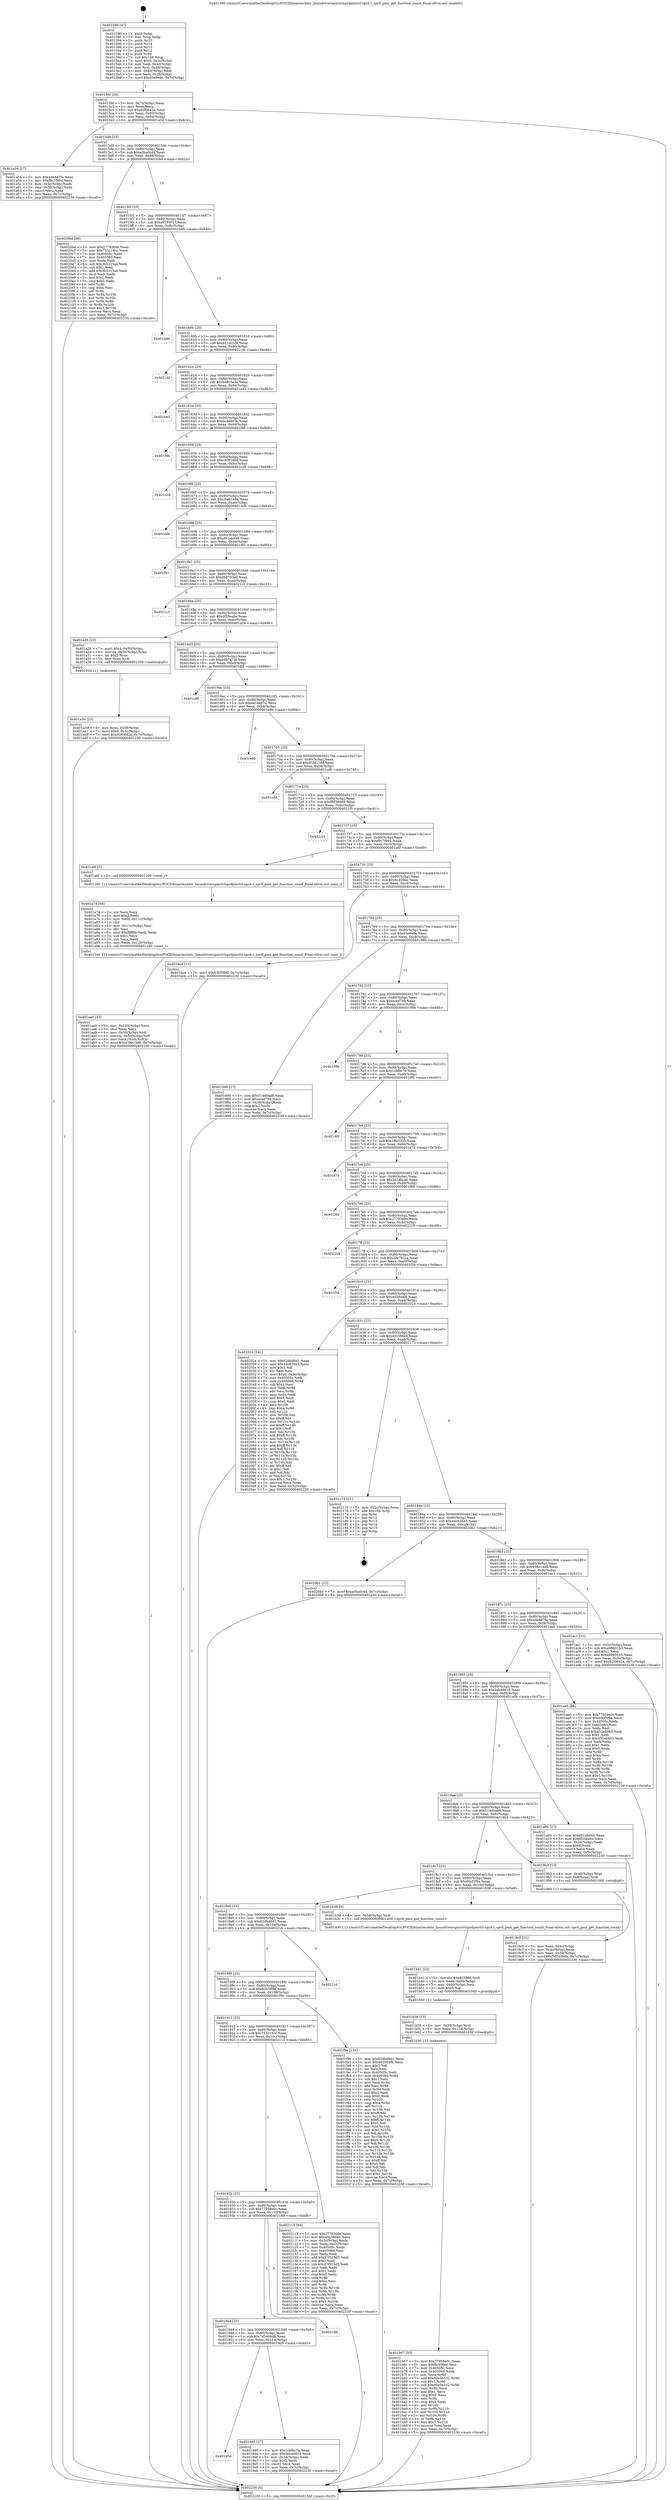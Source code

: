 digraph "0x401590" {
  label = "0x401590 (/mnt/c/Users/mathe/Desktop/tcc/POCII/binaries/extr_linuxdriverspinctrlsprdpinctrl-sprd.c_sprd_pmx_get_function_count_Final-ollvm.out::main(0))"
  labelloc = "t"
  node[shape=record]

  Entry [label="",width=0.3,height=0.3,shape=circle,fillcolor=black,style=filled]
  "0x4015bf" [label="{
     0x4015bf [26]\l
     | [instrs]\l
     &nbsp;&nbsp;0x4015bf \<+3\>: mov -0x7c(%rbp),%eax\l
     &nbsp;&nbsp;0x4015c2 \<+2\>: mov %eax,%ecx\l
     &nbsp;&nbsp;0x4015c4 \<+6\>: sub $0x92f0642a,%ecx\l
     &nbsp;&nbsp;0x4015ca \<+3\>: mov %eax,-0x80(%rbp)\l
     &nbsp;&nbsp;0x4015cd \<+6\>: mov %ecx,-0x84(%rbp)\l
     &nbsp;&nbsp;0x4015d3 \<+6\>: je 0000000000401a54 \<main+0x4c4\>\l
  }"]
  "0x401a54" [label="{
     0x401a54 [27]\l
     | [instrs]\l
     &nbsp;&nbsp;0x401a54 \<+5\>: mov $0x4de467fa,%eax\l
     &nbsp;&nbsp;0x401a59 \<+5\>: mov $0xf9c7f994,%ecx\l
     &nbsp;&nbsp;0x401a5e \<+3\>: mov -0x5c(%rbp),%edx\l
     &nbsp;&nbsp;0x401a61 \<+3\>: cmp -0x50(%rbp),%edx\l
     &nbsp;&nbsp;0x401a64 \<+3\>: cmovl %ecx,%eax\l
     &nbsp;&nbsp;0x401a67 \<+3\>: mov %eax,-0x7c(%rbp)\l
     &nbsp;&nbsp;0x401a6a \<+5\>: jmp 0000000000402230 \<main+0xca0\>\l
  }"]
  "0x4015d9" [label="{
     0x4015d9 [25]\l
     | [instrs]\l
     &nbsp;&nbsp;0x4015d9 \<+5\>: jmp 00000000004015de \<main+0x4e\>\l
     &nbsp;&nbsp;0x4015de \<+3\>: mov -0x80(%rbp),%eax\l
     &nbsp;&nbsp;0x4015e1 \<+5\>: sub $0xa0ba0cd4,%eax\l
     &nbsp;&nbsp;0x4015e6 \<+6\>: mov %eax,-0x88(%rbp)\l
     &nbsp;&nbsp;0x4015ec \<+6\>: je 00000000004020bd \<main+0xb2d\>\l
  }"]
  Exit [label="",width=0.3,height=0.3,shape=circle,fillcolor=black,style=filled,peripheries=2]
  "0x4020bd" [label="{
     0x4020bd [88]\l
     | [instrs]\l
     &nbsp;&nbsp;0x4020bd \<+5\>: mov $0x2779368e,%eax\l
     &nbsp;&nbsp;0x4020c2 \<+5\>: mov $0x753216cc,%ecx\l
     &nbsp;&nbsp;0x4020c7 \<+7\>: mov 0x40505c,%edx\l
     &nbsp;&nbsp;0x4020ce \<+7\>: mov 0x405060,%esi\l
     &nbsp;&nbsp;0x4020d5 \<+2\>: mov %edx,%edi\l
     &nbsp;&nbsp;0x4020d7 \<+6\>: sub $0x3b5315ae,%edi\l
     &nbsp;&nbsp;0x4020dd \<+3\>: sub $0x1,%edi\l
     &nbsp;&nbsp;0x4020e0 \<+6\>: add $0x3b5315ae,%edi\l
     &nbsp;&nbsp;0x4020e6 \<+3\>: imul %edi,%edx\l
     &nbsp;&nbsp;0x4020e9 \<+3\>: and $0x1,%edx\l
     &nbsp;&nbsp;0x4020ec \<+3\>: cmp $0x0,%edx\l
     &nbsp;&nbsp;0x4020ef \<+4\>: sete %r8b\l
     &nbsp;&nbsp;0x4020f3 \<+3\>: cmp $0xa,%esi\l
     &nbsp;&nbsp;0x4020f6 \<+4\>: setl %r9b\l
     &nbsp;&nbsp;0x4020fa \<+3\>: mov %r8b,%r10b\l
     &nbsp;&nbsp;0x4020fd \<+3\>: and %r9b,%r10b\l
     &nbsp;&nbsp;0x402100 \<+3\>: xor %r9b,%r8b\l
     &nbsp;&nbsp;0x402103 \<+3\>: or %r8b,%r10b\l
     &nbsp;&nbsp;0x402106 \<+4\>: test $0x1,%r10b\l
     &nbsp;&nbsp;0x40210a \<+3\>: cmovne %ecx,%eax\l
     &nbsp;&nbsp;0x40210d \<+3\>: mov %eax,-0x7c(%rbp)\l
     &nbsp;&nbsp;0x402110 \<+5\>: jmp 0000000000402230 \<main+0xca0\>\l
  }"]
  "0x4015f2" [label="{
     0x4015f2 [25]\l
     | [instrs]\l
     &nbsp;&nbsp;0x4015f2 \<+5\>: jmp 00000000004015f7 \<main+0x67\>\l
     &nbsp;&nbsp;0x4015f7 \<+3\>: mov -0x80(%rbp),%eax\l
     &nbsp;&nbsp;0x4015fa \<+5\>: sub $0xa9180017,%eax\l
     &nbsp;&nbsp;0x4015ff \<+6\>: mov %eax,-0x8c(%rbp)\l
     &nbsp;&nbsp;0x401605 \<+6\>: je 0000000000401bd0 \<main+0x640\>\l
  }"]
  "0x401b67" [label="{
     0x401b67 [93]\l
     | [instrs]\l
     &nbsp;&nbsp;0x401b67 \<+5\>: mov $0x77958e0c,%eax\l
     &nbsp;&nbsp;0x401b6c \<+5\>: mov $0x6c406ee,%esi\l
     &nbsp;&nbsp;0x401b71 \<+7\>: mov 0x40505c,%ecx\l
     &nbsp;&nbsp;0x401b78 \<+7\>: mov 0x405060,%edx\l
     &nbsp;&nbsp;0x401b7f \<+3\>: mov %ecx,%r8d\l
     &nbsp;&nbsp;0x401b82 \<+7\>: add $0x80e5b532,%r8d\l
     &nbsp;&nbsp;0x401b89 \<+4\>: sub $0x1,%r8d\l
     &nbsp;&nbsp;0x401b8d \<+7\>: sub $0x80e5b532,%r8d\l
     &nbsp;&nbsp;0x401b94 \<+4\>: imul %r8d,%ecx\l
     &nbsp;&nbsp;0x401b98 \<+3\>: and $0x1,%ecx\l
     &nbsp;&nbsp;0x401b9b \<+3\>: cmp $0x0,%ecx\l
     &nbsp;&nbsp;0x401b9e \<+4\>: sete %r9b\l
     &nbsp;&nbsp;0x401ba2 \<+3\>: cmp $0xa,%edx\l
     &nbsp;&nbsp;0x401ba5 \<+4\>: setl %r10b\l
     &nbsp;&nbsp;0x401ba9 \<+3\>: mov %r9b,%r11b\l
     &nbsp;&nbsp;0x401bac \<+3\>: and %r10b,%r11b\l
     &nbsp;&nbsp;0x401baf \<+3\>: xor %r10b,%r9b\l
     &nbsp;&nbsp;0x401bb2 \<+3\>: or %r9b,%r11b\l
     &nbsp;&nbsp;0x401bb5 \<+4\>: test $0x1,%r11b\l
     &nbsp;&nbsp;0x401bb9 \<+3\>: cmovne %esi,%eax\l
     &nbsp;&nbsp;0x401bbc \<+3\>: mov %eax,-0x7c(%rbp)\l
     &nbsp;&nbsp;0x401bbf \<+5\>: jmp 0000000000402230 \<main+0xca0\>\l
  }"]
  "0x401bd0" [label="{
     0x401bd0\l
  }", style=dashed]
  "0x40160b" [label="{
     0x40160b [25]\l
     | [instrs]\l
     &nbsp;&nbsp;0x40160b \<+5\>: jmp 0000000000401610 \<main+0x80\>\l
     &nbsp;&nbsp;0x401610 \<+3\>: mov -0x80(%rbp),%eax\l
     &nbsp;&nbsp;0x401613 \<+5\>: sub $0xb11d21f8,%eax\l
     &nbsp;&nbsp;0x401618 \<+6\>: mov %eax,-0x90(%rbp)\l
     &nbsp;&nbsp;0x40161e \<+6\>: je 00000000004021fd \<main+0xc6d\>\l
  }"]
  "0x401b58" [label="{
     0x401b58 [15]\l
     | [instrs]\l
     &nbsp;&nbsp;0x401b58 \<+4\>: mov -0x58(%rbp),%rdi\l
     &nbsp;&nbsp;0x401b5c \<+6\>: mov %eax,-0x124(%rbp)\l
     &nbsp;&nbsp;0x401b62 \<+5\>: call 0000000000401030 \<free@plt\>\l
     | [calls]\l
     &nbsp;&nbsp;0x401030 \{1\} (unknown)\l
  }"]
  "0x4021fd" [label="{
     0x4021fd\l
  }", style=dashed]
  "0x401624" [label="{
     0x401624 [25]\l
     | [instrs]\l
     &nbsp;&nbsp;0x401624 \<+5\>: jmp 0000000000401629 \<main+0x99\>\l
     &nbsp;&nbsp;0x401629 \<+3\>: mov -0x80(%rbp),%eax\l
     &nbsp;&nbsp;0x40162c \<+5\>: sub $0xba805a4e,%eax\l
     &nbsp;&nbsp;0x401631 \<+6\>: mov %eax,-0x94(%rbp)\l
     &nbsp;&nbsp;0x401637 \<+6\>: je 0000000000401e43 \<main+0x8b3\>\l
  }"]
  "0x401b41" [label="{
     0x401b41 [23]\l
     | [instrs]\l
     &nbsp;&nbsp;0x401b41 \<+10\>: movabs $0x4030d6,%rdi\l
     &nbsp;&nbsp;0x401b4b \<+3\>: mov %eax,-0x60(%rbp)\l
     &nbsp;&nbsp;0x401b4e \<+3\>: mov -0x60(%rbp),%esi\l
     &nbsp;&nbsp;0x401b51 \<+2\>: mov $0x0,%al\l
     &nbsp;&nbsp;0x401b53 \<+5\>: call 0000000000401040 \<printf@plt\>\l
     | [calls]\l
     &nbsp;&nbsp;0x401040 \{1\} (unknown)\l
  }"]
  "0x401e43" [label="{
     0x401e43\l
  }", style=dashed]
  "0x40163d" [label="{
     0x40163d [25]\l
     | [instrs]\l
     &nbsp;&nbsp;0x40163d \<+5\>: jmp 0000000000401642 \<main+0xb2\>\l
     &nbsp;&nbsp;0x401642 \<+3\>: mov -0x80(%rbp),%eax\l
     &nbsp;&nbsp;0x401645 \<+5\>: sub $0xbc4e803c,%eax\l
     &nbsp;&nbsp;0x40164a \<+6\>: mov %eax,-0x98(%rbp)\l
     &nbsp;&nbsp;0x401650 \<+6\>: je 0000000000401f46 \<main+0x9b6\>\l
  }"]
  "0x401aa0" [label="{
     0x401aa0 [33]\l
     | [instrs]\l
     &nbsp;&nbsp;0x401aa0 \<+6\>: mov -0x120(%rbp),%ecx\l
     &nbsp;&nbsp;0x401aa6 \<+3\>: imul %eax,%ecx\l
     &nbsp;&nbsp;0x401aa9 \<+4\>: mov -0x58(%rbp),%rdi\l
     &nbsp;&nbsp;0x401aad \<+4\>: movslq -0x5c(%rbp),%r8\l
     &nbsp;&nbsp;0x401ab1 \<+4\>: mov %ecx,(%rdi,%r8,4)\l
     &nbsp;&nbsp;0x401ab5 \<+7\>: movl $0x458e19d6,-0x7c(%rbp)\l
     &nbsp;&nbsp;0x401abc \<+5\>: jmp 0000000000402230 \<main+0xca0\>\l
  }"]
  "0x401f46" [label="{
     0x401f46\l
  }", style=dashed]
  "0x401656" [label="{
     0x401656 [25]\l
     | [instrs]\l
     &nbsp;&nbsp;0x401656 \<+5\>: jmp 000000000040165b \<main+0xcb\>\l
     &nbsp;&nbsp;0x40165b \<+3\>: mov -0x80(%rbp),%eax\l
     &nbsp;&nbsp;0x40165e \<+5\>: sub $0xc9c854bd,%eax\l
     &nbsp;&nbsp;0x401663 \<+6\>: mov %eax,-0x9c(%rbp)\l
     &nbsp;&nbsp;0x401669 \<+6\>: je 0000000000401c28 \<main+0x698\>\l
  }"]
  "0x401a74" [label="{
     0x401a74 [44]\l
     | [instrs]\l
     &nbsp;&nbsp;0x401a74 \<+2\>: xor %ecx,%ecx\l
     &nbsp;&nbsp;0x401a76 \<+5\>: mov $0x2,%edx\l
     &nbsp;&nbsp;0x401a7b \<+6\>: mov %edx,-0x11c(%rbp)\l
     &nbsp;&nbsp;0x401a81 \<+1\>: cltd\l
     &nbsp;&nbsp;0x401a82 \<+6\>: mov -0x11c(%rbp),%esi\l
     &nbsp;&nbsp;0x401a88 \<+2\>: idiv %esi\l
     &nbsp;&nbsp;0x401a8a \<+6\>: imul $0xfffffffe,%edx,%edx\l
     &nbsp;&nbsp;0x401a90 \<+3\>: sub $0x1,%ecx\l
     &nbsp;&nbsp;0x401a93 \<+2\>: sub %ecx,%edx\l
     &nbsp;&nbsp;0x401a95 \<+6\>: mov %edx,-0x120(%rbp)\l
     &nbsp;&nbsp;0x401a9b \<+5\>: call 0000000000401160 \<next_i\>\l
     | [calls]\l
     &nbsp;&nbsp;0x401160 \{1\} (/mnt/c/Users/mathe/Desktop/tcc/POCII/binaries/extr_linuxdriverspinctrlsprdpinctrl-sprd.c_sprd_pmx_get_function_count_Final-ollvm.out::next_i)\l
  }"]
  "0x401c28" [label="{
     0x401c28\l
  }", style=dashed]
  "0x40166f" [label="{
     0x40166f [25]\l
     | [instrs]\l
     &nbsp;&nbsp;0x40166f \<+5\>: jmp 0000000000401674 \<main+0xe4\>\l
     &nbsp;&nbsp;0x401674 \<+3\>: mov -0x80(%rbp),%eax\l
     &nbsp;&nbsp;0x401677 \<+5\>: sub $0xcbe81a8a,%eax\l
     &nbsp;&nbsp;0x40167c \<+6\>: mov %eax,-0xa0(%rbp)\l
     &nbsp;&nbsp;0x401682 \<+6\>: je 0000000000401ddb \<main+0x84b\>\l
  }"]
  "0x401a3d" [label="{
     0x401a3d [23]\l
     | [instrs]\l
     &nbsp;&nbsp;0x401a3d \<+4\>: mov %rax,-0x58(%rbp)\l
     &nbsp;&nbsp;0x401a41 \<+7\>: movl $0x0,-0x5c(%rbp)\l
     &nbsp;&nbsp;0x401a48 \<+7\>: movl $0x92f0642a,-0x7c(%rbp)\l
     &nbsp;&nbsp;0x401a4f \<+5\>: jmp 0000000000402230 \<main+0xca0\>\l
  }"]
  "0x401ddb" [label="{
     0x401ddb\l
  }", style=dashed]
  "0x401688" [label="{
     0x401688 [25]\l
     | [instrs]\l
     &nbsp;&nbsp;0x401688 \<+5\>: jmp 000000000040168d \<main+0xfd\>\l
     &nbsp;&nbsp;0x40168d \<+3\>: mov -0x80(%rbp),%eax\l
     &nbsp;&nbsp;0x401690 \<+5\>: sub $0xd91abd46,%eax\l
     &nbsp;&nbsp;0x401695 \<+6\>: mov %eax,-0xa4(%rbp)\l
     &nbsp;&nbsp;0x40169b \<+6\>: je 0000000000401f81 \<main+0x9f1\>\l
  }"]
  "0x40195d" [label="{
     0x40195d\l
  }", style=dashed]
  "0x401f81" [label="{
     0x401f81\l
  }", style=dashed]
  "0x4016a1" [label="{
     0x4016a1 [25]\l
     | [instrs]\l
     &nbsp;&nbsp;0x4016a1 \<+5\>: jmp 00000000004016a6 \<main+0x116\>\l
     &nbsp;&nbsp;0x4016a6 \<+3\>: mov -0x80(%rbp),%eax\l
     &nbsp;&nbsp;0x4016a9 \<+5\>: sub $0xdb8793e0,%eax\l
     &nbsp;&nbsp;0x4016ae \<+6\>: mov %eax,-0xa8(%rbp)\l
     &nbsp;&nbsp;0x4016b4 \<+6\>: je 00000000004021c3 \<main+0xc33\>\l
  }"]
  "0x4019d5" [label="{
     0x4019d5 [27]\l
     | [instrs]\l
     &nbsp;&nbsp;0x4019d5 \<+5\>: mov $0x1cbfbc7e,%eax\l
     &nbsp;&nbsp;0x4019da \<+5\>: mov $0x4eb46616,%ecx\l
     &nbsp;&nbsp;0x4019df \<+3\>: mov -0x34(%rbp),%edx\l
     &nbsp;&nbsp;0x4019e2 \<+3\>: cmp $0x1,%edx\l
     &nbsp;&nbsp;0x4019e5 \<+3\>: cmovl %ecx,%eax\l
     &nbsp;&nbsp;0x4019e8 \<+3\>: mov %eax,-0x7c(%rbp)\l
     &nbsp;&nbsp;0x4019eb \<+5\>: jmp 0000000000402230 \<main+0xca0\>\l
  }"]
  "0x4021c3" [label="{
     0x4021c3\l
  }", style=dashed]
  "0x4016ba" [label="{
     0x4016ba [25]\l
     | [instrs]\l
     &nbsp;&nbsp;0x4016ba \<+5\>: jmp 00000000004016bf \<main+0x12f\>\l
     &nbsp;&nbsp;0x4016bf \<+3\>: mov -0x80(%rbp),%eax\l
     &nbsp;&nbsp;0x4016c2 \<+5\>: sub $0xdf20ea0e,%eax\l
     &nbsp;&nbsp;0x4016c7 \<+6\>: mov %eax,-0xac(%rbp)\l
     &nbsp;&nbsp;0x4016cd \<+6\>: je 0000000000401a26 \<main+0x496\>\l
  }"]
  "0x401944" [label="{
     0x401944 [25]\l
     | [instrs]\l
     &nbsp;&nbsp;0x401944 \<+5\>: jmp 0000000000401949 \<main+0x3b9\>\l
     &nbsp;&nbsp;0x401949 \<+3\>: mov -0x80(%rbp),%eax\l
     &nbsp;&nbsp;0x40194c \<+5\>: sub $0x7d3406db,%eax\l
     &nbsp;&nbsp;0x401951 \<+6\>: mov %eax,-0x114(%rbp)\l
     &nbsp;&nbsp;0x401957 \<+6\>: je 00000000004019d5 \<main+0x445\>\l
  }"]
  "0x401a26" [label="{
     0x401a26 [23]\l
     | [instrs]\l
     &nbsp;&nbsp;0x401a26 \<+7\>: movl $0x1,-0x50(%rbp)\l
     &nbsp;&nbsp;0x401a2d \<+4\>: movslq -0x50(%rbp),%rax\l
     &nbsp;&nbsp;0x401a31 \<+4\>: shl $0x2,%rax\l
     &nbsp;&nbsp;0x401a35 \<+3\>: mov %rax,%rdi\l
     &nbsp;&nbsp;0x401a38 \<+5\>: call 0000000000401050 \<malloc@plt\>\l
     | [calls]\l
     &nbsp;&nbsp;0x401050 \{1\} (unknown)\l
  }"]
  "0x4016d3" [label="{
     0x4016d3 [25]\l
     | [instrs]\l
     &nbsp;&nbsp;0x4016d3 \<+5\>: jmp 00000000004016d8 \<main+0x148\>\l
     &nbsp;&nbsp;0x4016d8 \<+3\>: mov -0x80(%rbp),%eax\l
     &nbsp;&nbsp;0x4016db \<+5\>: sub $0xe9b7a7df,%eax\l
     &nbsp;&nbsp;0x4016e0 \<+6\>: mov %eax,-0xb0(%rbp)\l
     &nbsp;&nbsp;0x4016e6 \<+6\>: je 0000000000401df6 \<main+0x866\>\l
  }"]
  "0x402188" [label="{
     0x402188\l
  }", style=dashed]
  "0x401df6" [label="{
     0x401df6\l
  }", style=dashed]
  "0x4016ec" [label="{
     0x4016ec [25]\l
     | [instrs]\l
     &nbsp;&nbsp;0x4016ec \<+5\>: jmp 00000000004016f1 \<main+0x161\>\l
     &nbsp;&nbsp;0x4016f1 \<+3\>: mov -0x80(%rbp),%eax\l
     &nbsp;&nbsp;0x4016f4 \<+5\>: sub $0xea1ead7d,%eax\l
     &nbsp;&nbsp;0x4016f9 \<+6\>: mov %eax,-0xb4(%rbp)\l
     &nbsp;&nbsp;0x4016ff \<+6\>: je 0000000000401e9b \<main+0x90b\>\l
  }"]
  "0x40192b" [label="{
     0x40192b [25]\l
     | [instrs]\l
     &nbsp;&nbsp;0x40192b \<+5\>: jmp 0000000000401930 \<main+0x3a0\>\l
     &nbsp;&nbsp;0x401930 \<+3\>: mov -0x80(%rbp),%eax\l
     &nbsp;&nbsp;0x401933 \<+5\>: sub $0x77958e0c,%eax\l
     &nbsp;&nbsp;0x401938 \<+6\>: mov %eax,-0x110(%rbp)\l
     &nbsp;&nbsp;0x40193e \<+6\>: je 0000000000402188 \<main+0xbf8\>\l
  }"]
  "0x401e9b" [label="{
     0x401e9b\l
  }", style=dashed]
  "0x401705" [label="{
     0x401705 [25]\l
     | [instrs]\l
     &nbsp;&nbsp;0x401705 \<+5\>: jmp 000000000040170a \<main+0x17a\>\l
     &nbsp;&nbsp;0x40170a \<+3\>: mov -0x80(%rbp),%eax\l
     &nbsp;&nbsp;0x40170d \<+5\>: sub $0xf02d27dd,%eax\l
     &nbsp;&nbsp;0x401712 \<+6\>: mov %eax,-0xb8(%rbp)\l
     &nbsp;&nbsp;0x401718 \<+6\>: je 0000000000401cd8 \<main+0x748\>\l
  }"]
  "0x402115" [label="{
     0x402115 [94]\l
     | [instrs]\l
     &nbsp;&nbsp;0x402115 \<+5\>: mov $0x2779368e,%eax\l
     &nbsp;&nbsp;0x40211a \<+5\>: mov $0x40c386e9,%ecx\l
     &nbsp;&nbsp;0x40211f \<+3\>: mov -0x3c(%rbp),%edx\l
     &nbsp;&nbsp;0x402122 \<+3\>: mov %edx,-0x2c(%rbp)\l
     &nbsp;&nbsp;0x402125 \<+7\>: mov 0x40505c,%edx\l
     &nbsp;&nbsp;0x40212c \<+7\>: mov 0x405060,%esi\l
     &nbsp;&nbsp;0x402133 \<+2\>: mov %edx,%edi\l
     &nbsp;&nbsp;0x402135 \<+6\>: add $0x27f315d5,%edi\l
     &nbsp;&nbsp;0x40213b \<+3\>: sub $0x1,%edi\l
     &nbsp;&nbsp;0x40213e \<+6\>: sub $0x27f315d5,%edi\l
     &nbsp;&nbsp;0x402144 \<+3\>: imul %edi,%edx\l
     &nbsp;&nbsp;0x402147 \<+3\>: and $0x1,%edx\l
     &nbsp;&nbsp;0x40214a \<+3\>: cmp $0x0,%edx\l
     &nbsp;&nbsp;0x40214d \<+4\>: sete %r8b\l
     &nbsp;&nbsp;0x402151 \<+3\>: cmp $0xa,%esi\l
     &nbsp;&nbsp;0x402154 \<+4\>: setl %r9b\l
     &nbsp;&nbsp;0x402158 \<+3\>: mov %r8b,%r10b\l
     &nbsp;&nbsp;0x40215b \<+3\>: and %r9b,%r10b\l
     &nbsp;&nbsp;0x40215e \<+3\>: xor %r9b,%r8b\l
     &nbsp;&nbsp;0x402161 \<+3\>: or %r8b,%r10b\l
     &nbsp;&nbsp;0x402164 \<+4\>: test $0x1,%r10b\l
     &nbsp;&nbsp;0x402168 \<+3\>: cmovne %ecx,%eax\l
     &nbsp;&nbsp;0x40216b \<+3\>: mov %eax,-0x7c(%rbp)\l
     &nbsp;&nbsp;0x40216e \<+5\>: jmp 0000000000402230 \<main+0xca0\>\l
  }"]
  "0x401cd8" [label="{
     0x401cd8\l
  }", style=dashed]
  "0x40171e" [label="{
     0x40171e [25]\l
     | [instrs]\l
     &nbsp;&nbsp;0x40171e \<+5\>: jmp 0000000000401723 \<main+0x193\>\l
     &nbsp;&nbsp;0x401723 \<+3\>: mov -0x80(%rbp),%eax\l
     &nbsp;&nbsp;0x401726 \<+5\>: sub $0xf8d369d9,%eax\l
     &nbsp;&nbsp;0x40172b \<+6\>: mov %eax,-0xbc(%rbp)\l
     &nbsp;&nbsp;0x401731 \<+6\>: je 00000000004021f1 \<main+0xc61\>\l
  }"]
  "0x401912" [label="{
     0x401912 [25]\l
     | [instrs]\l
     &nbsp;&nbsp;0x401912 \<+5\>: jmp 0000000000401917 \<main+0x387\>\l
     &nbsp;&nbsp;0x401917 \<+3\>: mov -0x80(%rbp),%eax\l
     &nbsp;&nbsp;0x40191a \<+5\>: sub $0x753216cc,%eax\l
     &nbsp;&nbsp;0x40191f \<+6\>: mov %eax,-0x10c(%rbp)\l
     &nbsp;&nbsp;0x401925 \<+6\>: je 0000000000402115 \<main+0xb85\>\l
  }"]
  "0x4021f1" [label="{
     0x4021f1\l
  }", style=dashed]
  "0x401737" [label="{
     0x401737 [25]\l
     | [instrs]\l
     &nbsp;&nbsp;0x401737 \<+5\>: jmp 000000000040173c \<main+0x1ac\>\l
     &nbsp;&nbsp;0x40173c \<+3\>: mov -0x80(%rbp),%eax\l
     &nbsp;&nbsp;0x40173f \<+5\>: sub $0xf9c7f994,%eax\l
     &nbsp;&nbsp;0x401744 \<+6\>: mov %eax,-0xc0(%rbp)\l
     &nbsp;&nbsp;0x40174a \<+6\>: je 0000000000401a6f \<main+0x4df\>\l
  }"]
  "0x401f9e" [label="{
     0x401f9e [134]\l
     | [instrs]\l
     &nbsp;&nbsp;0x401f9e \<+5\>: mov $0x62dbd6d1,%eax\l
     &nbsp;&nbsp;0x401fa3 \<+5\>: mov $0x4020d4f0,%ecx\l
     &nbsp;&nbsp;0x401fa8 \<+2\>: mov $0x1,%dl\l
     &nbsp;&nbsp;0x401faa \<+2\>: xor %esi,%esi\l
     &nbsp;&nbsp;0x401fac \<+7\>: mov 0x40505c,%edi\l
     &nbsp;&nbsp;0x401fb3 \<+8\>: mov 0x405060,%r8d\l
     &nbsp;&nbsp;0x401fbb \<+3\>: sub $0x1,%esi\l
     &nbsp;&nbsp;0x401fbe \<+3\>: mov %edi,%r9d\l
     &nbsp;&nbsp;0x401fc1 \<+3\>: add %esi,%r9d\l
     &nbsp;&nbsp;0x401fc4 \<+4\>: imul %r9d,%edi\l
     &nbsp;&nbsp;0x401fc8 \<+3\>: and $0x1,%edi\l
     &nbsp;&nbsp;0x401fcb \<+3\>: cmp $0x0,%edi\l
     &nbsp;&nbsp;0x401fce \<+4\>: sete %r10b\l
     &nbsp;&nbsp;0x401fd2 \<+4\>: cmp $0xa,%r8d\l
     &nbsp;&nbsp;0x401fd6 \<+4\>: setl %r11b\l
     &nbsp;&nbsp;0x401fda \<+3\>: mov %r10b,%bl\l
     &nbsp;&nbsp;0x401fdd \<+3\>: xor $0xff,%bl\l
     &nbsp;&nbsp;0x401fe0 \<+3\>: mov %r11b,%r14b\l
     &nbsp;&nbsp;0x401fe3 \<+4\>: xor $0xff,%r14b\l
     &nbsp;&nbsp;0x401fe7 \<+3\>: xor $0x0,%dl\l
     &nbsp;&nbsp;0x401fea \<+3\>: mov %bl,%r15b\l
     &nbsp;&nbsp;0x401fed \<+4\>: and $0x0,%r15b\l
     &nbsp;&nbsp;0x401ff1 \<+3\>: and %dl,%r10b\l
     &nbsp;&nbsp;0x401ff4 \<+3\>: mov %r14b,%r12b\l
     &nbsp;&nbsp;0x401ff7 \<+4\>: and $0x0,%r12b\l
     &nbsp;&nbsp;0x401ffb \<+3\>: and %dl,%r11b\l
     &nbsp;&nbsp;0x401ffe \<+3\>: or %r10b,%r15b\l
     &nbsp;&nbsp;0x402001 \<+3\>: or %r11b,%r12b\l
     &nbsp;&nbsp;0x402004 \<+3\>: xor %r12b,%r15b\l
     &nbsp;&nbsp;0x402007 \<+3\>: or %r14b,%bl\l
     &nbsp;&nbsp;0x40200a \<+3\>: xor $0xff,%bl\l
     &nbsp;&nbsp;0x40200d \<+3\>: or $0x0,%dl\l
     &nbsp;&nbsp;0x402010 \<+2\>: and %dl,%bl\l
     &nbsp;&nbsp;0x402012 \<+3\>: or %bl,%r15b\l
     &nbsp;&nbsp;0x402015 \<+4\>: test $0x1,%r15b\l
     &nbsp;&nbsp;0x402019 \<+3\>: cmovne %ecx,%eax\l
     &nbsp;&nbsp;0x40201c \<+3\>: mov %eax,-0x7c(%rbp)\l
     &nbsp;&nbsp;0x40201f \<+5\>: jmp 0000000000402230 \<main+0xca0\>\l
  }"]
  "0x401a6f" [label="{
     0x401a6f [5]\l
     | [instrs]\l
     &nbsp;&nbsp;0x401a6f \<+5\>: call 0000000000401160 \<next_i\>\l
     | [calls]\l
     &nbsp;&nbsp;0x401160 \{1\} (/mnt/c/Users/mathe/Desktop/tcc/POCII/binaries/extr_linuxdriverspinctrlsprdpinctrl-sprd.c_sprd_pmx_get_function_count_Final-ollvm.out::next_i)\l
  }"]
  "0x401750" [label="{
     0x401750 [25]\l
     | [instrs]\l
     &nbsp;&nbsp;0x401750 \<+5\>: jmp 0000000000401755 \<main+0x1c5\>\l
     &nbsp;&nbsp;0x401755 \<+3\>: mov -0x80(%rbp),%eax\l
     &nbsp;&nbsp;0x401758 \<+5\>: sub $0x6c406ee,%eax\l
     &nbsp;&nbsp;0x40175d \<+6\>: mov %eax,-0xc4(%rbp)\l
     &nbsp;&nbsp;0x401763 \<+6\>: je 0000000000401bc4 \<main+0x634\>\l
  }"]
  "0x4018f9" [label="{
     0x4018f9 [25]\l
     | [instrs]\l
     &nbsp;&nbsp;0x4018f9 \<+5\>: jmp 00000000004018fe \<main+0x36e\>\l
     &nbsp;&nbsp;0x4018fe \<+3\>: mov -0x80(%rbp),%eax\l
     &nbsp;&nbsp;0x401901 \<+5\>: sub $0x63b5f06f,%eax\l
     &nbsp;&nbsp;0x401906 \<+6\>: mov %eax,-0x108(%rbp)\l
     &nbsp;&nbsp;0x40190c \<+6\>: je 0000000000401f9e \<main+0xa0e\>\l
  }"]
  "0x401bc4" [label="{
     0x401bc4 [12]\l
     | [instrs]\l
     &nbsp;&nbsp;0x401bc4 \<+7\>: movl $0x63b5f06f,-0x7c(%rbp)\l
     &nbsp;&nbsp;0x401bcb \<+5\>: jmp 0000000000402230 \<main+0xca0\>\l
  }"]
  "0x401769" [label="{
     0x401769 [25]\l
     | [instrs]\l
     &nbsp;&nbsp;0x401769 \<+5\>: jmp 000000000040176e \<main+0x1de\>\l
     &nbsp;&nbsp;0x40176e \<+3\>: mov -0x80(%rbp),%eax\l
     &nbsp;&nbsp;0x401771 \<+5\>: sub $0x93e6ede,%eax\l
     &nbsp;&nbsp;0x401776 \<+6\>: mov %eax,-0xc8(%rbp)\l
     &nbsp;&nbsp;0x40177c \<+6\>: je 0000000000401980 \<main+0x3f0\>\l
  }"]
  "0x402216" [label="{
     0x402216\l
  }", style=dashed]
  "0x401980" [label="{
     0x401980 [27]\l
     | [instrs]\l
     &nbsp;&nbsp;0x401980 \<+5\>: mov $0x514d0ad6,%eax\l
     &nbsp;&nbsp;0x401985 \<+5\>: mov $0xaced794,%ecx\l
     &nbsp;&nbsp;0x40198a \<+3\>: mov -0x38(%rbp),%edx\l
     &nbsp;&nbsp;0x40198d \<+3\>: cmp $0x2,%edx\l
     &nbsp;&nbsp;0x401990 \<+3\>: cmovne %ecx,%eax\l
     &nbsp;&nbsp;0x401993 \<+3\>: mov %eax,-0x7c(%rbp)\l
     &nbsp;&nbsp;0x401996 \<+5\>: jmp 0000000000402230 \<main+0xca0\>\l
  }"]
  "0x401782" [label="{
     0x401782 [25]\l
     | [instrs]\l
     &nbsp;&nbsp;0x401782 \<+5\>: jmp 0000000000401787 \<main+0x1f7\>\l
     &nbsp;&nbsp;0x401787 \<+3\>: mov -0x80(%rbp),%eax\l
     &nbsp;&nbsp;0x40178a \<+5\>: sub $0xaced794,%eax\l
     &nbsp;&nbsp;0x40178f \<+6\>: mov %eax,-0xcc(%rbp)\l
     &nbsp;&nbsp;0x401795 \<+6\>: je 000000000040199b \<main+0x40b\>\l
  }"]
  "0x402230" [label="{
     0x402230 [5]\l
     | [instrs]\l
     &nbsp;&nbsp;0x402230 \<+5\>: jmp 00000000004015bf \<main+0x2f\>\l
  }"]
  "0x401590" [label="{
     0x401590 [47]\l
     | [instrs]\l
     &nbsp;&nbsp;0x401590 \<+1\>: push %rbp\l
     &nbsp;&nbsp;0x401591 \<+3\>: mov %rsp,%rbp\l
     &nbsp;&nbsp;0x401594 \<+2\>: push %r15\l
     &nbsp;&nbsp;0x401596 \<+2\>: push %r14\l
     &nbsp;&nbsp;0x401598 \<+2\>: push %r13\l
     &nbsp;&nbsp;0x40159a \<+2\>: push %r12\l
     &nbsp;&nbsp;0x40159c \<+1\>: push %rbx\l
     &nbsp;&nbsp;0x40159d \<+7\>: sub $0x108,%rsp\l
     &nbsp;&nbsp;0x4015a4 \<+7\>: movl $0x0,-0x3c(%rbp)\l
     &nbsp;&nbsp;0x4015ab \<+3\>: mov %edi,-0x40(%rbp)\l
     &nbsp;&nbsp;0x4015ae \<+4\>: mov %rsi,-0x48(%rbp)\l
     &nbsp;&nbsp;0x4015b2 \<+3\>: mov -0x40(%rbp),%edi\l
     &nbsp;&nbsp;0x4015b5 \<+3\>: mov %edi,-0x38(%rbp)\l
     &nbsp;&nbsp;0x4015b8 \<+7\>: movl $0x93e6ede,-0x7c(%rbp)\l
  }"]
  "0x4018e0" [label="{
     0x4018e0 [25]\l
     | [instrs]\l
     &nbsp;&nbsp;0x4018e0 \<+5\>: jmp 00000000004018e5 \<main+0x355\>\l
     &nbsp;&nbsp;0x4018e5 \<+3\>: mov -0x80(%rbp),%eax\l
     &nbsp;&nbsp;0x4018e8 \<+5\>: sub $0x62dbd6d1,%eax\l
     &nbsp;&nbsp;0x4018ed \<+6\>: mov %eax,-0x104(%rbp)\l
     &nbsp;&nbsp;0x4018f3 \<+6\>: je 0000000000402216 \<main+0xc86\>\l
  }"]
  "0x40199b" [label="{
     0x40199b\l
  }", style=dashed]
  "0x40179b" [label="{
     0x40179b [25]\l
     | [instrs]\l
     &nbsp;&nbsp;0x40179b \<+5\>: jmp 00000000004017a0 \<main+0x210\>\l
     &nbsp;&nbsp;0x4017a0 \<+3\>: mov -0x80(%rbp),%eax\l
     &nbsp;&nbsp;0x4017a3 \<+5\>: sub $0x1cbfbc7e,%eax\l
     &nbsp;&nbsp;0x4017a8 \<+6\>: mov %eax,-0xd0(%rbp)\l
     &nbsp;&nbsp;0x4017ae \<+6\>: je 00000000004019f0 \<main+0x460\>\l
  }"]
  "0x401b38" [label="{
     0x401b38 [9]\l
     | [instrs]\l
     &nbsp;&nbsp;0x401b38 \<+4\>: mov -0x58(%rbp),%rdi\l
     &nbsp;&nbsp;0x401b3c \<+5\>: call 0000000000401400 \<sprd_pmx_get_function_count\>\l
     | [calls]\l
     &nbsp;&nbsp;0x401400 \{1\} (/mnt/c/Users/mathe/Desktop/tcc/POCII/binaries/extr_linuxdriverspinctrlsprdpinctrl-sprd.c_sprd_pmx_get_function_count_Final-ollvm.out::sprd_pmx_get_function_count)\l
  }"]
  "0x4019f0" [label="{
     0x4019f0\l
  }", style=dashed]
  "0x4017b4" [label="{
     0x4017b4 [25]\l
     | [instrs]\l
     &nbsp;&nbsp;0x4017b4 \<+5\>: jmp 00000000004017b9 \<main+0x229\>\l
     &nbsp;&nbsp;0x4017b9 \<+3\>: mov -0x80(%rbp),%eax\l
     &nbsp;&nbsp;0x4017bc \<+5\>: sub $0x1ffa3335,%eax\l
     &nbsp;&nbsp;0x4017c1 \<+6\>: mov %eax,-0xd4(%rbp)\l
     &nbsp;&nbsp;0x4017c7 \<+6\>: je 0000000000401d74 \<main+0x7e4\>\l
  }"]
  "0x4019c0" [label="{
     0x4019c0 [21]\l
     | [instrs]\l
     &nbsp;&nbsp;0x4019c0 \<+3\>: mov %eax,-0x4c(%rbp)\l
     &nbsp;&nbsp;0x4019c3 \<+3\>: mov -0x4c(%rbp),%eax\l
     &nbsp;&nbsp;0x4019c6 \<+3\>: mov %eax,-0x34(%rbp)\l
     &nbsp;&nbsp;0x4019c9 \<+7\>: movl $0x7d3406db,-0x7c(%rbp)\l
     &nbsp;&nbsp;0x4019d0 \<+5\>: jmp 0000000000402230 \<main+0xca0\>\l
  }"]
  "0x401d74" [label="{
     0x401d74\l
  }", style=dashed]
  "0x4017cd" [label="{
     0x4017cd [25]\l
     | [instrs]\l
     &nbsp;&nbsp;0x4017cd \<+5\>: jmp 00000000004017d2 \<main+0x242\>\l
     &nbsp;&nbsp;0x4017d2 \<+3\>: mov -0x80(%rbp),%eax\l
     &nbsp;&nbsp;0x4017d5 \<+5\>: sub $0x201dbca0,%eax\l
     &nbsp;&nbsp;0x4017da \<+6\>: mov %eax,-0xd8(%rbp)\l
     &nbsp;&nbsp;0x4017e0 \<+6\>: je 0000000000401f8d \<main+0x9fd\>\l
  }"]
  "0x4018c7" [label="{
     0x4018c7 [25]\l
     | [instrs]\l
     &nbsp;&nbsp;0x4018c7 \<+5\>: jmp 00000000004018cc \<main+0x33c\>\l
     &nbsp;&nbsp;0x4018cc \<+3\>: mov -0x80(%rbp),%eax\l
     &nbsp;&nbsp;0x4018cf \<+5\>: sub $0x60cf3f9e,%eax\l
     &nbsp;&nbsp;0x4018d4 \<+6\>: mov %eax,-0x100(%rbp)\l
     &nbsp;&nbsp;0x4018da \<+6\>: je 0000000000401b38 \<main+0x5a8\>\l
  }"]
  "0x401f8d" [label="{
     0x401f8d\l
  }", style=dashed]
  "0x4017e6" [label="{
     0x4017e6 [25]\l
     | [instrs]\l
     &nbsp;&nbsp;0x4017e6 \<+5\>: jmp 00000000004017eb \<main+0x25b\>\l
     &nbsp;&nbsp;0x4017eb \<+3\>: mov -0x80(%rbp),%eax\l
     &nbsp;&nbsp;0x4017ee \<+5\>: sub $0x2779368e,%eax\l
     &nbsp;&nbsp;0x4017f3 \<+6\>: mov %eax,-0xdc(%rbp)\l
     &nbsp;&nbsp;0x4017f9 \<+6\>: je 0000000000402229 \<main+0xc99\>\l
  }"]
  "0x4019b3" [label="{
     0x4019b3 [13]\l
     | [instrs]\l
     &nbsp;&nbsp;0x4019b3 \<+4\>: mov -0x48(%rbp),%rax\l
     &nbsp;&nbsp;0x4019b7 \<+4\>: mov 0x8(%rax),%rdi\l
     &nbsp;&nbsp;0x4019bb \<+5\>: call 0000000000401060 \<atoi@plt\>\l
     | [calls]\l
     &nbsp;&nbsp;0x401060 \{1\} (unknown)\l
  }"]
  "0x402229" [label="{
     0x402229\l
  }", style=dashed]
  "0x4017ff" [label="{
     0x4017ff [25]\l
     | [instrs]\l
     &nbsp;&nbsp;0x4017ff \<+5\>: jmp 0000000000401804 \<main+0x274\>\l
     &nbsp;&nbsp;0x401804 \<+3\>: mov -0x80(%rbp),%eax\l
     &nbsp;&nbsp;0x401807 \<+5\>: sub $0x39e7b1ca,%eax\l
     &nbsp;&nbsp;0x40180c \<+6\>: mov %eax,-0xe0(%rbp)\l
     &nbsp;&nbsp;0x401812 \<+6\>: je 0000000000401f3a \<main+0x9aa\>\l
  }"]
  "0x4018ae" [label="{
     0x4018ae [25]\l
     | [instrs]\l
     &nbsp;&nbsp;0x4018ae \<+5\>: jmp 00000000004018b3 \<main+0x323\>\l
     &nbsp;&nbsp;0x4018b3 \<+3\>: mov -0x80(%rbp),%eax\l
     &nbsp;&nbsp;0x4018b6 \<+5\>: sub $0x514d0ad6,%eax\l
     &nbsp;&nbsp;0x4018bb \<+6\>: mov %eax,-0xfc(%rbp)\l
     &nbsp;&nbsp;0x4018c1 \<+6\>: je 00000000004019b3 \<main+0x423\>\l
  }"]
  "0x401f3a" [label="{
     0x401f3a\l
  }", style=dashed]
  "0x401818" [label="{
     0x401818 [25]\l
     | [instrs]\l
     &nbsp;&nbsp;0x401818 \<+5\>: jmp 000000000040181d \<main+0x28d\>\l
     &nbsp;&nbsp;0x40181d \<+3\>: mov -0x80(%rbp),%eax\l
     &nbsp;&nbsp;0x401820 \<+5\>: sub $0x4020d4f0,%eax\l
     &nbsp;&nbsp;0x401825 \<+6\>: mov %eax,-0xe4(%rbp)\l
     &nbsp;&nbsp;0x40182b \<+6\>: je 0000000000402024 \<main+0xa94\>\l
  }"]
  "0x401a0b" [label="{
     0x401a0b [27]\l
     | [instrs]\l
     &nbsp;&nbsp;0x401a0b \<+5\>: mov $0xd91abd46,%eax\l
     &nbsp;&nbsp;0x401a10 \<+5\>: mov $0xdf20ea0e,%ecx\l
     &nbsp;&nbsp;0x401a15 \<+3\>: mov -0x34(%rbp),%edx\l
     &nbsp;&nbsp;0x401a18 \<+3\>: cmp $0x0,%edx\l
     &nbsp;&nbsp;0x401a1b \<+3\>: cmove %ecx,%eax\l
     &nbsp;&nbsp;0x401a1e \<+3\>: mov %eax,-0x7c(%rbp)\l
     &nbsp;&nbsp;0x401a21 \<+5\>: jmp 0000000000402230 \<main+0xca0\>\l
  }"]
  "0x402024" [label="{
     0x402024 [141]\l
     | [instrs]\l
     &nbsp;&nbsp;0x402024 \<+5\>: mov $0x62dbd6d1,%eax\l
     &nbsp;&nbsp;0x402029 \<+5\>: mov $0x44c635b3,%ecx\l
     &nbsp;&nbsp;0x40202e \<+2\>: mov $0x1,%dl\l
     &nbsp;&nbsp;0x402030 \<+2\>: xor %esi,%esi\l
     &nbsp;&nbsp;0x402032 \<+7\>: movl $0x0,-0x3c(%rbp)\l
     &nbsp;&nbsp;0x402039 \<+7\>: mov 0x40505c,%edi\l
     &nbsp;&nbsp;0x402040 \<+8\>: mov 0x405060,%r8d\l
     &nbsp;&nbsp;0x402048 \<+3\>: sub $0x1,%esi\l
     &nbsp;&nbsp;0x40204b \<+3\>: mov %edi,%r9d\l
     &nbsp;&nbsp;0x40204e \<+3\>: add %esi,%r9d\l
     &nbsp;&nbsp;0x402051 \<+4\>: imul %r9d,%edi\l
     &nbsp;&nbsp;0x402055 \<+3\>: and $0x1,%edi\l
     &nbsp;&nbsp;0x402058 \<+3\>: cmp $0x0,%edi\l
     &nbsp;&nbsp;0x40205b \<+4\>: sete %r10b\l
     &nbsp;&nbsp;0x40205f \<+4\>: cmp $0xa,%r8d\l
     &nbsp;&nbsp;0x402063 \<+4\>: setl %r11b\l
     &nbsp;&nbsp;0x402067 \<+3\>: mov %r10b,%bl\l
     &nbsp;&nbsp;0x40206a \<+3\>: xor $0xff,%bl\l
     &nbsp;&nbsp;0x40206d \<+3\>: mov %r11b,%r14b\l
     &nbsp;&nbsp;0x402070 \<+4\>: xor $0xff,%r14b\l
     &nbsp;&nbsp;0x402074 \<+3\>: xor $0x1,%dl\l
     &nbsp;&nbsp;0x402077 \<+3\>: mov %bl,%r15b\l
     &nbsp;&nbsp;0x40207a \<+4\>: and $0xff,%r15b\l
     &nbsp;&nbsp;0x40207e \<+3\>: and %dl,%r10b\l
     &nbsp;&nbsp;0x402081 \<+3\>: mov %r14b,%r12b\l
     &nbsp;&nbsp;0x402084 \<+4\>: and $0xff,%r12b\l
     &nbsp;&nbsp;0x402088 \<+3\>: and %dl,%r11b\l
     &nbsp;&nbsp;0x40208b \<+3\>: or %r10b,%r15b\l
     &nbsp;&nbsp;0x40208e \<+3\>: or %r11b,%r12b\l
     &nbsp;&nbsp;0x402091 \<+3\>: xor %r12b,%r15b\l
     &nbsp;&nbsp;0x402094 \<+3\>: or %r14b,%bl\l
     &nbsp;&nbsp;0x402097 \<+3\>: xor $0xff,%bl\l
     &nbsp;&nbsp;0x40209a \<+3\>: or $0x1,%dl\l
     &nbsp;&nbsp;0x40209d \<+2\>: and %dl,%bl\l
     &nbsp;&nbsp;0x40209f \<+3\>: or %bl,%r15b\l
     &nbsp;&nbsp;0x4020a2 \<+4\>: test $0x1,%r15b\l
     &nbsp;&nbsp;0x4020a6 \<+3\>: cmovne %ecx,%eax\l
     &nbsp;&nbsp;0x4020a9 \<+3\>: mov %eax,-0x7c(%rbp)\l
     &nbsp;&nbsp;0x4020ac \<+5\>: jmp 0000000000402230 \<main+0xca0\>\l
  }"]
  "0x401831" [label="{
     0x401831 [25]\l
     | [instrs]\l
     &nbsp;&nbsp;0x401831 \<+5\>: jmp 0000000000401836 \<main+0x2a6\>\l
     &nbsp;&nbsp;0x401836 \<+3\>: mov -0x80(%rbp),%eax\l
     &nbsp;&nbsp;0x401839 \<+5\>: sub $0x40c386e9,%eax\l
     &nbsp;&nbsp;0x40183e \<+6\>: mov %eax,-0xe8(%rbp)\l
     &nbsp;&nbsp;0x401844 \<+6\>: je 0000000000402173 \<main+0xbe3\>\l
  }"]
  "0x401895" [label="{
     0x401895 [25]\l
     | [instrs]\l
     &nbsp;&nbsp;0x401895 \<+5\>: jmp 000000000040189a \<main+0x30a\>\l
     &nbsp;&nbsp;0x40189a \<+3\>: mov -0x80(%rbp),%eax\l
     &nbsp;&nbsp;0x40189d \<+5\>: sub $0x4eb46616,%eax\l
     &nbsp;&nbsp;0x4018a2 \<+6\>: mov %eax,-0xf8(%rbp)\l
     &nbsp;&nbsp;0x4018a8 \<+6\>: je 0000000000401a0b \<main+0x47b\>\l
  }"]
  "0x402173" [label="{
     0x402173 [21]\l
     | [instrs]\l
     &nbsp;&nbsp;0x402173 \<+3\>: mov -0x2c(%rbp),%eax\l
     &nbsp;&nbsp;0x402176 \<+7\>: add $0x108,%rsp\l
     &nbsp;&nbsp;0x40217d \<+1\>: pop %rbx\l
     &nbsp;&nbsp;0x40217e \<+2\>: pop %r12\l
     &nbsp;&nbsp;0x402180 \<+2\>: pop %r13\l
     &nbsp;&nbsp;0x402182 \<+2\>: pop %r14\l
     &nbsp;&nbsp;0x402184 \<+2\>: pop %r15\l
     &nbsp;&nbsp;0x402186 \<+1\>: pop %rbp\l
     &nbsp;&nbsp;0x402187 \<+1\>: ret\l
  }"]
  "0x40184a" [label="{
     0x40184a [25]\l
     | [instrs]\l
     &nbsp;&nbsp;0x40184a \<+5\>: jmp 000000000040184f \<main+0x2bf\>\l
     &nbsp;&nbsp;0x40184f \<+3\>: mov -0x80(%rbp),%eax\l
     &nbsp;&nbsp;0x401852 \<+5\>: sub $0x44c635b3,%eax\l
     &nbsp;&nbsp;0x401857 \<+6\>: mov %eax,-0xec(%rbp)\l
     &nbsp;&nbsp;0x40185d \<+6\>: je 00000000004020b1 \<main+0xb21\>\l
  }"]
  "0x401ae0" [label="{
     0x401ae0 [88]\l
     | [instrs]\l
     &nbsp;&nbsp;0x401ae0 \<+5\>: mov $0x77958e0c,%eax\l
     &nbsp;&nbsp;0x401ae5 \<+5\>: mov $0x60cf3f9e,%ecx\l
     &nbsp;&nbsp;0x401aea \<+7\>: mov 0x40505c,%edx\l
     &nbsp;&nbsp;0x401af1 \<+7\>: mov 0x405060,%esi\l
     &nbsp;&nbsp;0x401af8 \<+2\>: mov %edx,%edi\l
     &nbsp;&nbsp;0x401afa \<+6\>: add $0x452e66b3,%edi\l
     &nbsp;&nbsp;0x401b00 \<+3\>: sub $0x1,%edi\l
     &nbsp;&nbsp;0x401b03 \<+6\>: sub $0x452e66b3,%edi\l
     &nbsp;&nbsp;0x401b09 \<+3\>: imul %edi,%edx\l
     &nbsp;&nbsp;0x401b0c \<+3\>: and $0x1,%edx\l
     &nbsp;&nbsp;0x401b0f \<+3\>: cmp $0x0,%edx\l
     &nbsp;&nbsp;0x401b12 \<+4\>: sete %r8b\l
     &nbsp;&nbsp;0x401b16 \<+3\>: cmp $0xa,%esi\l
     &nbsp;&nbsp;0x401b19 \<+4\>: setl %r9b\l
     &nbsp;&nbsp;0x401b1d \<+3\>: mov %r8b,%r10b\l
     &nbsp;&nbsp;0x401b20 \<+3\>: and %r9b,%r10b\l
     &nbsp;&nbsp;0x401b23 \<+3\>: xor %r9b,%r8b\l
     &nbsp;&nbsp;0x401b26 \<+3\>: or %r8b,%r10b\l
     &nbsp;&nbsp;0x401b29 \<+4\>: test $0x1,%r10b\l
     &nbsp;&nbsp;0x401b2d \<+3\>: cmovne %ecx,%eax\l
     &nbsp;&nbsp;0x401b30 \<+3\>: mov %eax,-0x7c(%rbp)\l
     &nbsp;&nbsp;0x401b33 \<+5\>: jmp 0000000000402230 \<main+0xca0\>\l
  }"]
  "0x4020b1" [label="{
     0x4020b1 [12]\l
     | [instrs]\l
     &nbsp;&nbsp;0x4020b1 \<+7\>: movl $0xa0ba0cd4,-0x7c(%rbp)\l
     &nbsp;&nbsp;0x4020b8 \<+5\>: jmp 0000000000402230 \<main+0xca0\>\l
  }"]
  "0x401863" [label="{
     0x401863 [25]\l
     | [instrs]\l
     &nbsp;&nbsp;0x401863 \<+5\>: jmp 0000000000401868 \<main+0x2d8\>\l
     &nbsp;&nbsp;0x401868 \<+3\>: mov -0x80(%rbp),%eax\l
     &nbsp;&nbsp;0x40186b \<+5\>: sub $0x458e19d6,%eax\l
     &nbsp;&nbsp;0x401870 \<+6\>: mov %eax,-0xf0(%rbp)\l
     &nbsp;&nbsp;0x401876 \<+6\>: je 0000000000401ac1 \<main+0x531\>\l
  }"]
  "0x40187c" [label="{
     0x40187c [25]\l
     | [instrs]\l
     &nbsp;&nbsp;0x40187c \<+5\>: jmp 0000000000401881 \<main+0x2f1\>\l
     &nbsp;&nbsp;0x401881 \<+3\>: mov -0x80(%rbp),%eax\l
     &nbsp;&nbsp;0x401884 \<+5\>: sub $0x4de467fa,%eax\l
     &nbsp;&nbsp;0x401889 \<+6\>: mov %eax,-0xf4(%rbp)\l
     &nbsp;&nbsp;0x40188f \<+6\>: je 0000000000401ae0 \<main+0x550\>\l
  }"]
  "0x401ac1" [label="{
     0x401ac1 [31]\l
     | [instrs]\l
     &nbsp;&nbsp;0x401ac1 \<+3\>: mov -0x5c(%rbp),%eax\l
     &nbsp;&nbsp;0x401ac4 \<+5\>: sub $0xa98601b3,%eax\l
     &nbsp;&nbsp;0x401ac9 \<+3\>: add $0x1,%eax\l
     &nbsp;&nbsp;0x401acc \<+5\>: add $0xa98601b3,%eax\l
     &nbsp;&nbsp;0x401ad1 \<+3\>: mov %eax,-0x5c(%rbp)\l
     &nbsp;&nbsp;0x401ad4 \<+7\>: movl $0x92f0642a,-0x7c(%rbp)\l
     &nbsp;&nbsp;0x401adb \<+5\>: jmp 0000000000402230 \<main+0xca0\>\l
  }"]
  Entry -> "0x401590" [label=" 1"]
  "0x4015bf" -> "0x401a54" [label=" 2"]
  "0x4015bf" -> "0x4015d9" [label=" 16"]
  "0x402173" -> Exit [label=" 1"]
  "0x4015d9" -> "0x4020bd" [label=" 1"]
  "0x4015d9" -> "0x4015f2" [label=" 15"]
  "0x402115" -> "0x402230" [label=" 1"]
  "0x4015f2" -> "0x401bd0" [label=" 0"]
  "0x4015f2" -> "0x40160b" [label=" 15"]
  "0x4020bd" -> "0x402230" [label=" 1"]
  "0x40160b" -> "0x4021fd" [label=" 0"]
  "0x40160b" -> "0x401624" [label=" 15"]
  "0x4020b1" -> "0x402230" [label=" 1"]
  "0x401624" -> "0x401e43" [label=" 0"]
  "0x401624" -> "0x40163d" [label=" 15"]
  "0x402024" -> "0x402230" [label=" 1"]
  "0x40163d" -> "0x401f46" [label=" 0"]
  "0x40163d" -> "0x401656" [label=" 15"]
  "0x401f9e" -> "0x402230" [label=" 1"]
  "0x401656" -> "0x401c28" [label=" 0"]
  "0x401656" -> "0x40166f" [label=" 15"]
  "0x401bc4" -> "0x402230" [label=" 1"]
  "0x40166f" -> "0x401ddb" [label=" 0"]
  "0x40166f" -> "0x401688" [label=" 15"]
  "0x401b67" -> "0x402230" [label=" 1"]
  "0x401688" -> "0x401f81" [label=" 0"]
  "0x401688" -> "0x4016a1" [label=" 15"]
  "0x401b58" -> "0x401b67" [label=" 1"]
  "0x4016a1" -> "0x4021c3" [label=" 0"]
  "0x4016a1" -> "0x4016ba" [label=" 15"]
  "0x401b41" -> "0x401b58" [label=" 1"]
  "0x4016ba" -> "0x401a26" [label=" 1"]
  "0x4016ba" -> "0x4016d3" [label=" 14"]
  "0x401ae0" -> "0x402230" [label=" 1"]
  "0x4016d3" -> "0x401df6" [label=" 0"]
  "0x4016d3" -> "0x4016ec" [label=" 14"]
  "0x401ac1" -> "0x402230" [label=" 1"]
  "0x4016ec" -> "0x401e9b" [label=" 0"]
  "0x4016ec" -> "0x401705" [label=" 14"]
  "0x401a74" -> "0x401aa0" [label=" 1"]
  "0x401705" -> "0x401cd8" [label=" 0"]
  "0x401705" -> "0x40171e" [label=" 14"]
  "0x401a6f" -> "0x401a74" [label=" 1"]
  "0x40171e" -> "0x4021f1" [label=" 0"]
  "0x40171e" -> "0x401737" [label=" 14"]
  "0x401a3d" -> "0x402230" [label=" 1"]
  "0x401737" -> "0x401a6f" [label=" 1"]
  "0x401737" -> "0x401750" [label=" 13"]
  "0x401a26" -> "0x401a3d" [label=" 1"]
  "0x401750" -> "0x401bc4" [label=" 1"]
  "0x401750" -> "0x401769" [label=" 12"]
  "0x4019d5" -> "0x402230" [label=" 1"]
  "0x401769" -> "0x401980" [label=" 1"]
  "0x401769" -> "0x401782" [label=" 11"]
  "0x401980" -> "0x402230" [label=" 1"]
  "0x401590" -> "0x4015bf" [label=" 1"]
  "0x402230" -> "0x4015bf" [label=" 17"]
  "0x401944" -> "0x40195d" [label=" 0"]
  "0x401782" -> "0x40199b" [label=" 0"]
  "0x401782" -> "0x40179b" [label=" 11"]
  "0x401b38" -> "0x401b41" [label=" 1"]
  "0x40179b" -> "0x4019f0" [label=" 0"]
  "0x40179b" -> "0x4017b4" [label=" 11"]
  "0x40192b" -> "0x401944" [label=" 1"]
  "0x4017b4" -> "0x401d74" [label=" 0"]
  "0x4017b4" -> "0x4017cd" [label=" 11"]
  "0x401aa0" -> "0x402230" [label=" 1"]
  "0x4017cd" -> "0x401f8d" [label=" 0"]
  "0x4017cd" -> "0x4017e6" [label=" 11"]
  "0x401912" -> "0x40192b" [label=" 1"]
  "0x4017e6" -> "0x402229" [label=" 0"]
  "0x4017e6" -> "0x4017ff" [label=" 11"]
  "0x401912" -> "0x402115" [label=" 1"]
  "0x4017ff" -> "0x401f3a" [label=" 0"]
  "0x4017ff" -> "0x401818" [label=" 11"]
  "0x4018f9" -> "0x401912" [label=" 2"]
  "0x401818" -> "0x402024" [label=" 1"]
  "0x401818" -> "0x401831" [label=" 10"]
  "0x4018f9" -> "0x401f9e" [label=" 1"]
  "0x401831" -> "0x402173" [label=" 1"]
  "0x401831" -> "0x40184a" [label=" 9"]
  "0x4018e0" -> "0x4018f9" [label=" 3"]
  "0x40184a" -> "0x4020b1" [label=" 1"]
  "0x40184a" -> "0x401863" [label=" 8"]
  "0x4018e0" -> "0x402216" [label=" 0"]
  "0x401863" -> "0x401ac1" [label=" 1"]
  "0x401863" -> "0x40187c" [label=" 7"]
  "0x401944" -> "0x4019d5" [label=" 1"]
  "0x40187c" -> "0x401ae0" [label=" 1"]
  "0x40187c" -> "0x401895" [label=" 6"]
  "0x401a0b" -> "0x402230" [label=" 1"]
  "0x401895" -> "0x401a0b" [label=" 1"]
  "0x401895" -> "0x4018ae" [label=" 5"]
  "0x401a54" -> "0x402230" [label=" 2"]
  "0x4018ae" -> "0x4019b3" [label=" 1"]
  "0x4018ae" -> "0x4018c7" [label=" 4"]
  "0x4019b3" -> "0x4019c0" [label=" 1"]
  "0x4019c0" -> "0x402230" [label=" 1"]
  "0x40192b" -> "0x402188" [label=" 0"]
  "0x4018c7" -> "0x401b38" [label=" 1"]
  "0x4018c7" -> "0x4018e0" [label=" 3"]
}
